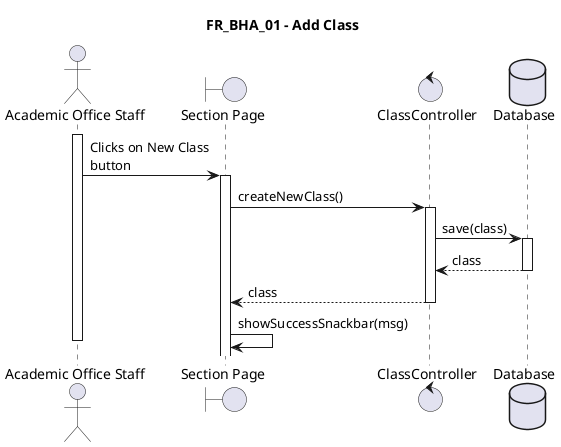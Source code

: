 @startuml FR_BHA_01
title FR_BHA_01 - Add Class
skinparam maxMessageSize 125

actor "Academic Office Staff" as eu
boundary "Section Page" as fe
control "ClassController" as ct

database "Database" as db

activate eu

eu -> fe ++ : Clicks on New Class button
fe -> ct ++ : createNewClass()
ct -> db ++ : save(class)
db --> ct -- : class
ct --> fe -- : class
fe -> fe : showSuccessSnackbar(msg)

deactivate eu

@enduml